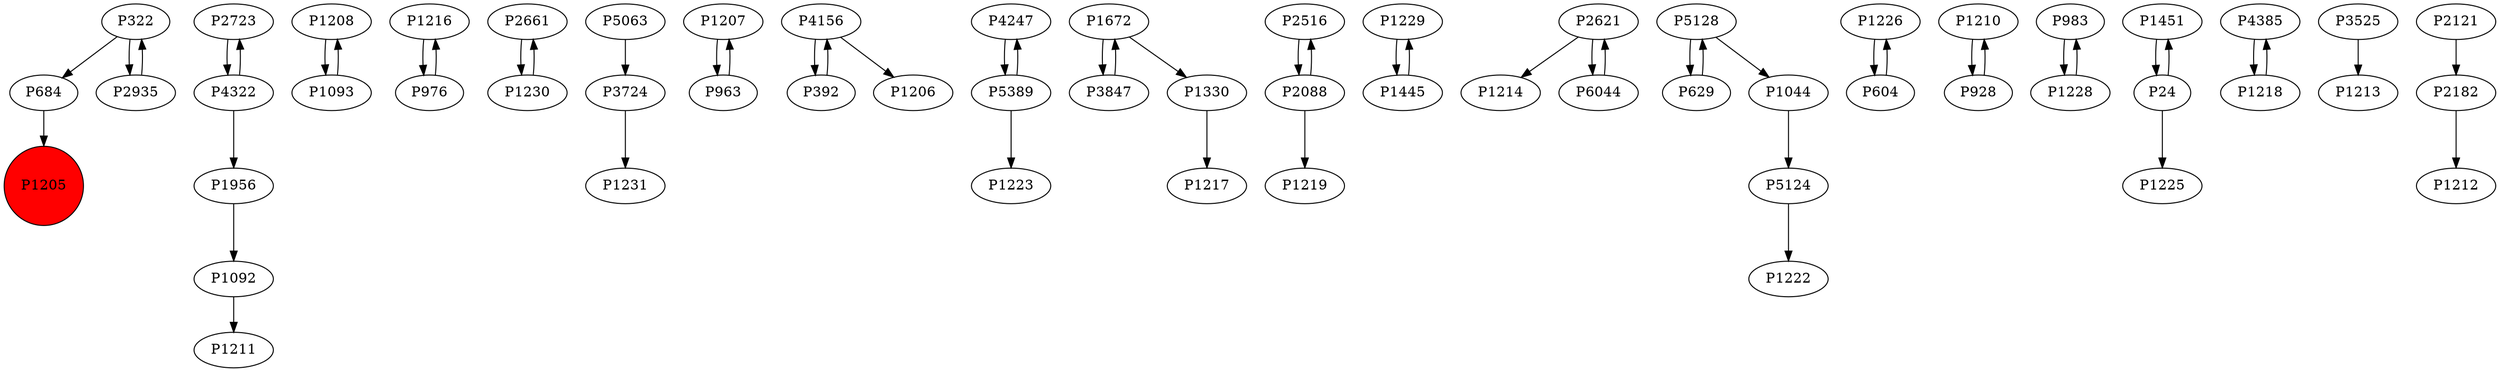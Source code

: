 digraph {
	P322 -> P684
	P2723 -> P4322
	P1208 -> P1093
	P1216 -> P976
	P2661 -> P1230
	P5063 -> P3724
	P1207 -> P963
	P4156 -> P392
	P963 -> P1207
	P4247 -> P5389
	P1672 -> P3847
	P2516 -> P2088
	P1230 -> P2661
	P1229 -> P1445
	P2621 -> P1214
	P1672 -> P1330
	P4156 -> P1206
	P5124 -> P1222
	P1226 -> P604
	P1210 -> P928
	P684 -> P1205
	P2935 -> P322
	P4322 -> P1956
	P928 -> P1210
	P4322 -> P2723
	P976 -> P1216
	P983 -> P1228
	P2088 -> P2516
	P5389 -> P1223
	P1093 -> P1208
	P1228 -> P983
	P1451 -> P24
	P6044 -> P2621
	P1956 -> P1092
	P4385 -> P1218
	P1330 -> P1217
	P392 -> P4156
	P629 -> P5128
	P322 -> P2935
	P3525 -> P1213
	P24 -> P1225
	P3847 -> P1672
	P5128 -> P629
	P604 -> P1226
	P1044 -> P5124
	P2121 -> P2182
	P1445 -> P1229
	P3724 -> P1231
	P5389 -> P4247
	P2182 -> P1212
	P2621 -> P6044
	P5128 -> P1044
	P1218 -> P4385
	P24 -> P1451
	P2088 -> P1219
	P1092 -> P1211
	P1205 [shape=circle]
	P1205 [style=filled]
	P1205 [fillcolor=red]
}